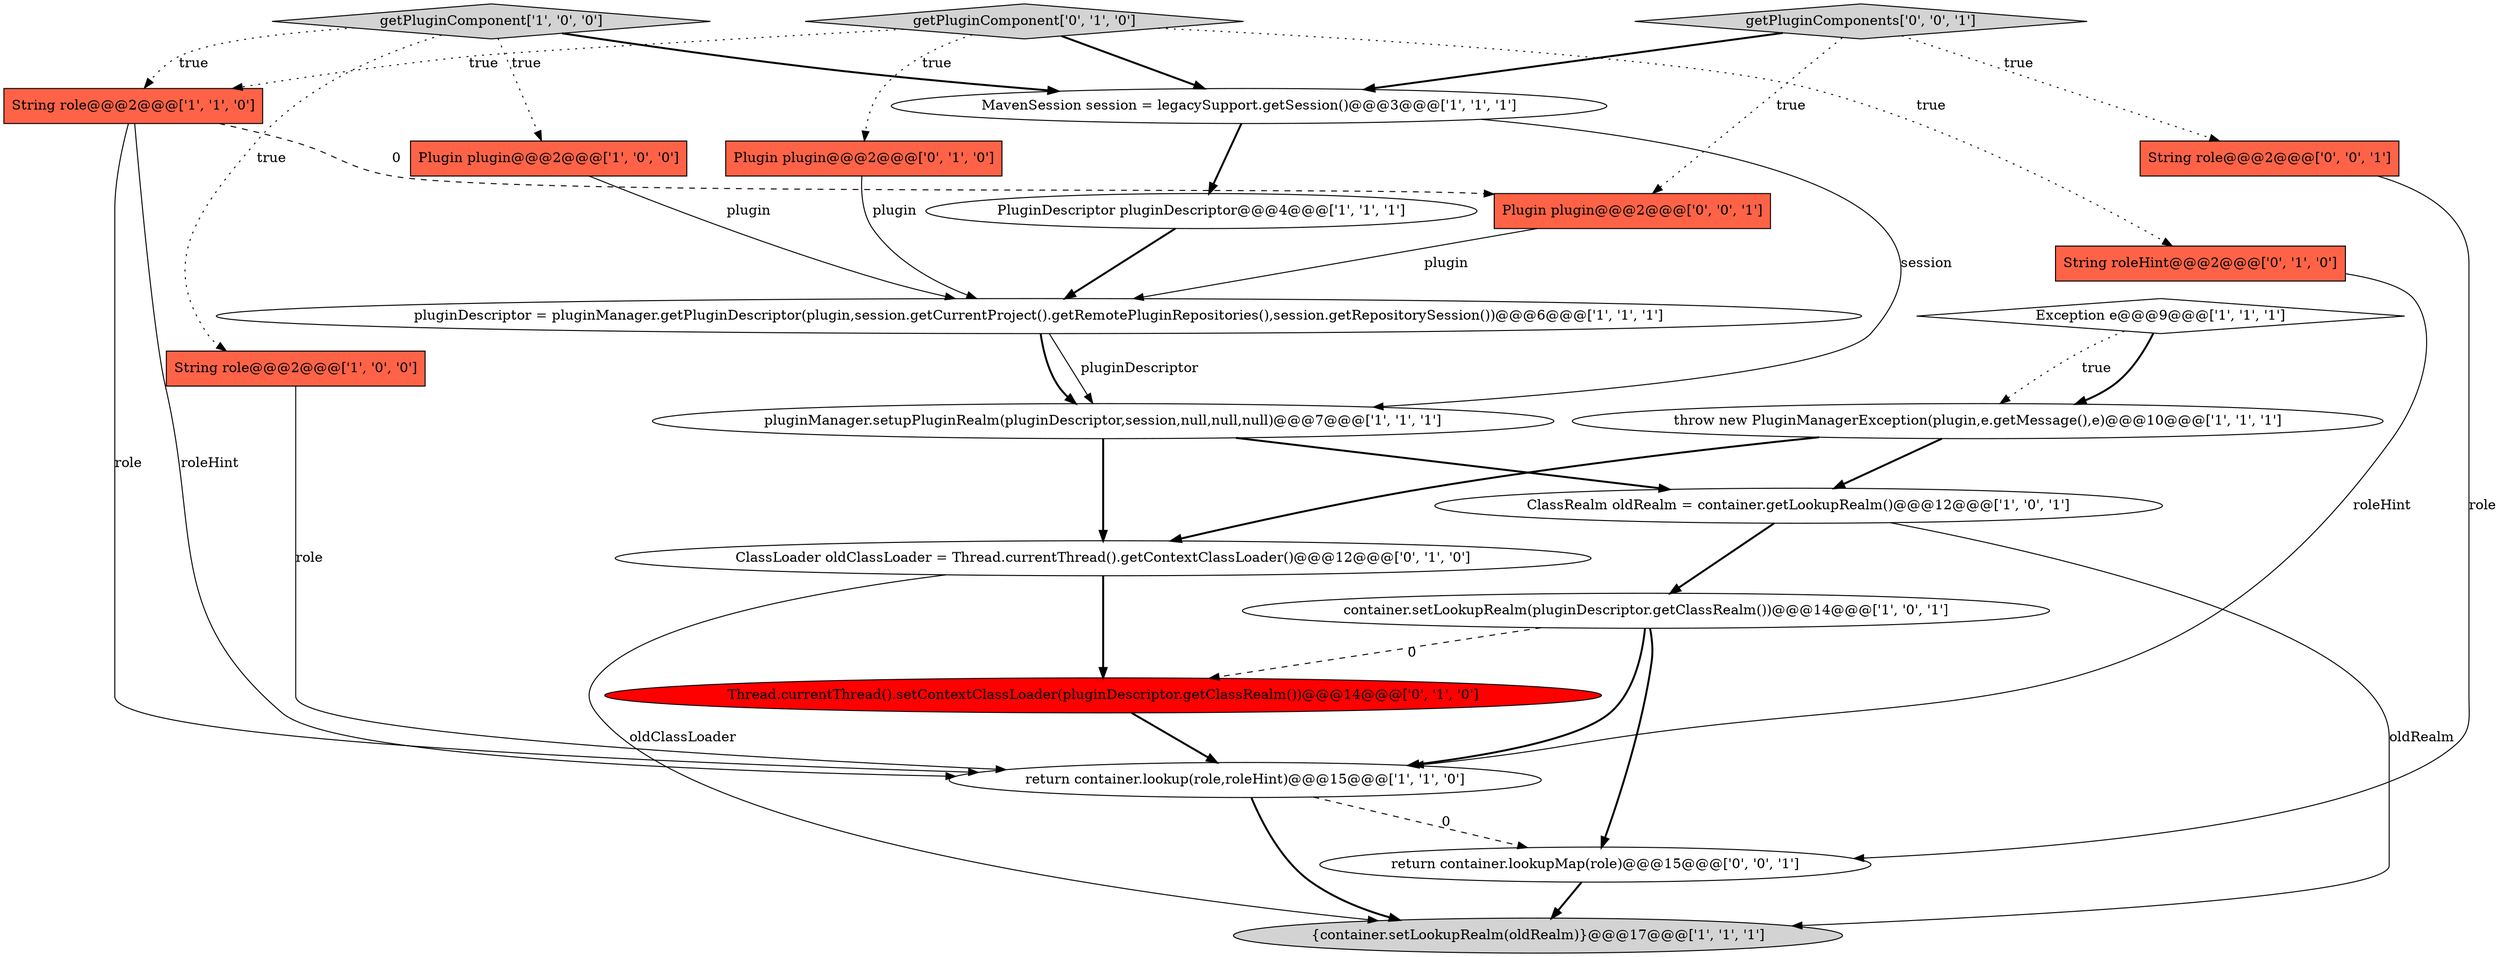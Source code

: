 digraph {
2 [style = filled, label = "pluginManager.setupPluginRealm(pluginDescriptor,session,null,null,null)@@@7@@@['1', '1', '1']", fillcolor = white, shape = ellipse image = "AAA0AAABBB1BBB"];
15 [style = filled, label = "Plugin plugin@@@2@@@['0', '1', '0']", fillcolor = tomato, shape = box image = "AAA0AAABBB2BBB"];
5 [style = filled, label = "Exception e@@@9@@@['1', '1', '1']", fillcolor = white, shape = diamond image = "AAA0AAABBB1BBB"];
7 [style = filled, label = "throw new PluginManagerException(plugin,e.getMessage(),e)@@@10@@@['1', '1', '1']", fillcolor = white, shape = ellipse image = "AAA0AAABBB1BBB"];
12 [style = filled, label = "String role@@@2@@@['1', '0', '0']", fillcolor = tomato, shape = box image = "AAA0AAABBB1BBB"];
19 [style = filled, label = "getPluginComponents['0', '0', '1']", fillcolor = lightgray, shape = diamond image = "AAA0AAABBB3BBB"];
8 [style = filled, label = "PluginDescriptor pluginDescriptor@@@4@@@['1', '1', '1']", fillcolor = white, shape = ellipse image = "AAA0AAABBB1BBB"];
6 [style = filled, label = "ClassRealm oldRealm = container.getLookupRealm()@@@12@@@['1', '0', '1']", fillcolor = white, shape = ellipse image = "AAA0AAABBB1BBB"];
16 [style = filled, label = "String roleHint@@@2@@@['0', '1', '0']", fillcolor = tomato, shape = box image = "AAA0AAABBB2BBB"];
18 [style = filled, label = "Thread.currentThread().setContextClassLoader(pluginDescriptor.getClassRealm())@@@14@@@['0', '1', '0']", fillcolor = red, shape = ellipse image = "AAA1AAABBB2BBB"];
9 [style = filled, label = "container.setLookupRealm(pluginDescriptor.getClassRealm())@@@14@@@['1', '0', '1']", fillcolor = white, shape = ellipse image = "AAA0AAABBB1BBB"];
13 [style = filled, label = "String role@@@2@@@['1', '1', '0']", fillcolor = tomato, shape = box image = "AAA0AAABBB1BBB"];
10 [style = filled, label = "return container.lookup(role,roleHint)@@@15@@@['1', '1', '0']", fillcolor = white, shape = ellipse image = "AAA0AAABBB1BBB"];
4 [style = filled, label = "Plugin plugin@@@2@@@['1', '0', '0']", fillcolor = tomato, shape = box image = "AAA0AAABBB1BBB"];
20 [style = filled, label = "String role@@@2@@@['0', '0', '1']", fillcolor = tomato, shape = box image = "AAA0AAABBB3BBB"];
1 [style = filled, label = "getPluginComponent['1', '0', '0']", fillcolor = lightgray, shape = diamond image = "AAA0AAABBB1BBB"];
3 [style = filled, label = "MavenSession session = legacySupport.getSession()@@@3@@@['1', '1', '1']", fillcolor = white, shape = ellipse image = "AAA0AAABBB1BBB"];
0 [style = filled, label = "{container.setLookupRealm(oldRealm)}@@@17@@@['1', '1', '1']", fillcolor = lightgray, shape = ellipse image = "AAA0AAABBB1BBB"];
14 [style = filled, label = "getPluginComponent['0', '1', '0']", fillcolor = lightgray, shape = diamond image = "AAA0AAABBB2BBB"];
21 [style = filled, label = "Plugin plugin@@@2@@@['0', '0', '1']", fillcolor = tomato, shape = box image = "AAA0AAABBB3BBB"];
17 [style = filled, label = "ClassLoader oldClassLoader = Thread.currentThread().getContextClassLoader()@@@12@@@['0', '1', '0']", fillcolor = white, shape = ellipse image = "AAA0AAABBB2BBB"];
22 [style = filled, label = "return container.lookupMap(role)@@@15@@@['0', '0', '1']", fillcolor = white, shape = ellipse image = "AAA0AAABBB3BBB"];
11 [style = filled, label = "pluginDescriptor = pluginManager.getPluginDescriptor(plugin,session.getCurrentProject().getRemotePluginRepositories(),session.getRepositorySession())@@@6@@@['1', '1', '1']", fillcolor = white, shape = ellipse image = "AAA0AAABBB1BBB"];
2->17 [style = bold, label=""];
9->22 [style = bold, label=""];
14->3 [style = bold, label=""];
7->17 [style = bold, label=""];
4->11 [style = solid, label="plugin"];
21->11 [style = solid, label="plugin"];
2->6 [style = bold, label=""];
19->20 [style = dotted, label="true"];
17->0 [style = solid, label="oldClassLoader"];
9->18 [style = dashed, label="0"];
11->2 [style = solid, label="pluginDescriptor"];
15->11 [style = solid, label="plugin"];
1->3 [style = bold, label=""];
1->4 [style = dotted, label="true"];
19->21 [style = dotted, label="true"];
9->10 [style = bold, label=""];
10->22 [style = dashed, label="0"];
11->2 [style = bold, label=""];
14->13 [style = dotted, label="true"];
12->10 [style = solid, label="role"];
1->13 [style = dotted, label="true"];
14->16 [style = dotted, label="true"];
14->15 [style = dotted, label="true"];
13->21 [style = dashed, label="0"];
22->0 [style = bold, label=""];
18->10 [style = bold, label=""];
13->10 [style = solid, label="role"];
5->7 [style = dotted, label="true"];
3->8 [style = bold, label=""];
10->0 [style = bold, label=""];
7->6 [style = bold, label=""];
1->12 [style = dotted, label="true"];
13->10 [style = solid, label="roleHint"];
20->22 [style = solid, label="role"];
5->7 [style = bold, label=""];
3->2 [style = solid, label="session"];
6->9 [style = bold, label=""];
8->11 [style = bold, label=""];
19->3 [style = bold, label=""];
6->0 [style = solid, label="oldRealm"];
17->18 [style = bold, label=""];
16->10 [style = solid, label="roleHint"];
}
